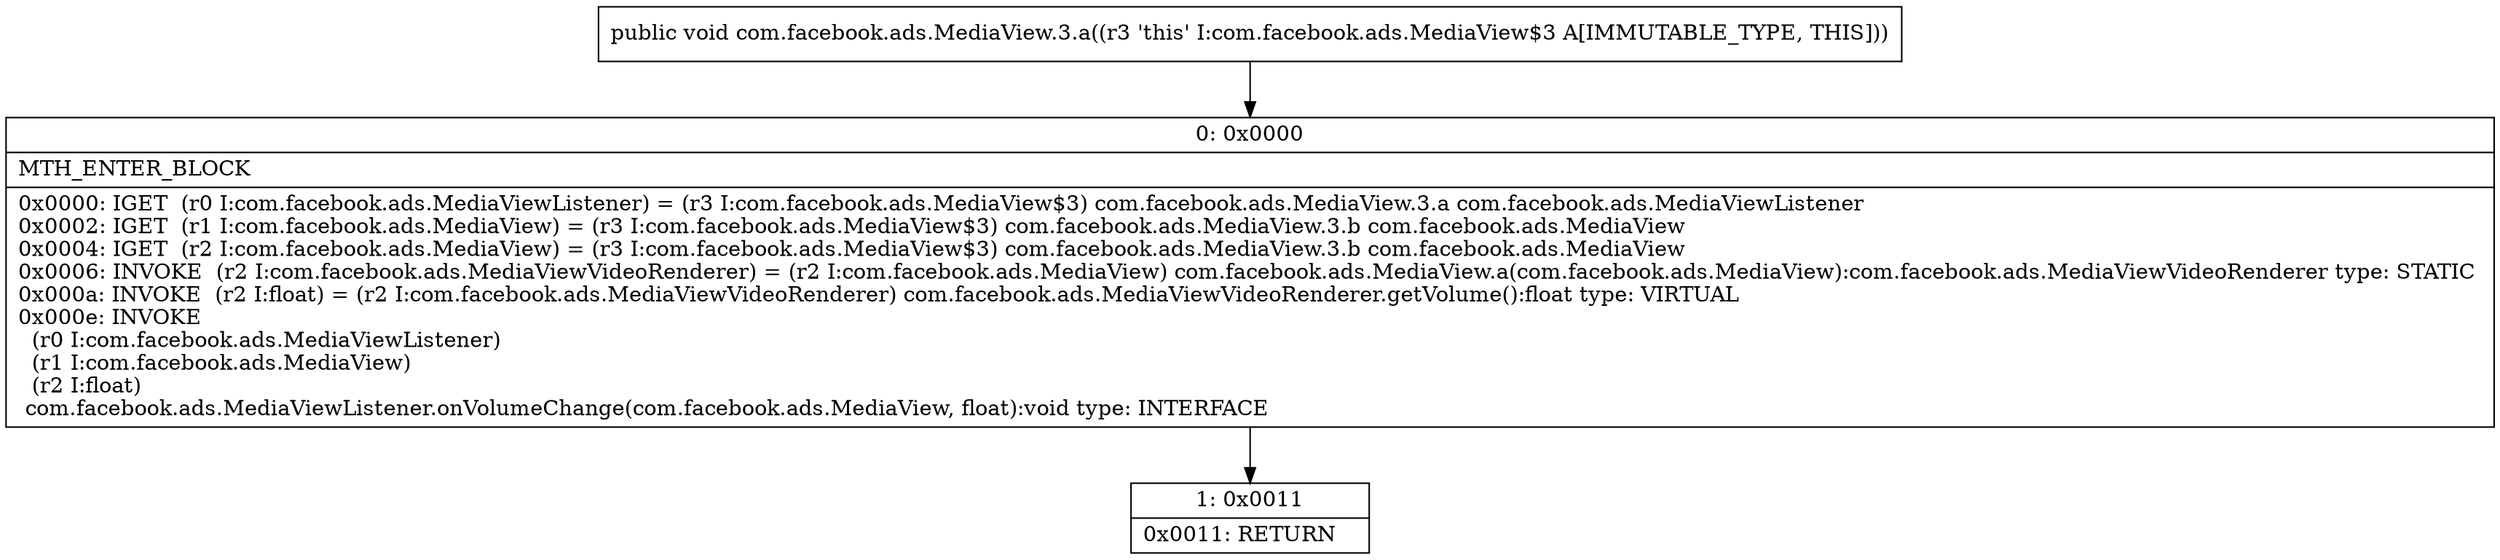 digraph "CFG forcom.facebook.ads.MediaView.3.a()V" {
Node_0 [shape=record,label="{0\:\ 0x0000|MTH_ENTER_BLOCK\l|0x0000: IGET  (r0 I:com.facebook.ads.MediaViewListener) = (r3 I:com.facebook.ads.MediaView$3) com.facebook.ads.MediaView.3.a com.facebook.ads.MediaViewListener \l0x0002: IGET  (r1 I:com.facebook.ads.MediaView) = (r3 I:com.facebook.ads.MediaView$3) com.facebook.ads.MediaView.3.b com.facebook.ads.MediaView \l0x0004: IGET  (r2 I:com.facebook.ads.MediaView) = (r3 I:com.facebook.ads.MediaView$3) com.facebook.ads.MediaView.3.b com.facebook.ads.MediaView \l0x0006: INVOKE  (r2 I:com.facebook.ads.MediaViewVideoRenderer) = (r2 I:com.facebook.ads.MediaView) com.facebook.ads.MediaView.a(com.facebook.ads.MediaView):com.facebook.ads.MediaViewVideoRenderer type: STATIC \l0x000a: INVOKE  (r2 I:float) = (r2 I:com.facebook.ads.MediaViewVideoRenderer) com.facebook.ads.MediaViewVideoRenderer.getVolume():float type: VIRTUAL \l0x000e: INVOKE  \l  (r0 I:com.facebook.ads.MediaViewListener)\l  (r1 I:com.facebook.ads.MediaView)\l  (r2 I:float)\l com.facebook.ads.MediaViewListener.onVolumeChange(com.facebook.ads.MediaView, float):void type: INTERFACE \l}"];
Node_1 [shape=record,label="{1\:\ 0x0011|0x0011: RETURN   \l}"];
MethodNode[shape=record,label="{public void com.facebook.ads.MediaView.3.a((r3 'this' I:com.facebook.ads.MediaView$3 A[IMMUTABLE_TYPE, THIS])) }"];
MethodNode -> Node_0;
Node_0 -> Node_1;
}

